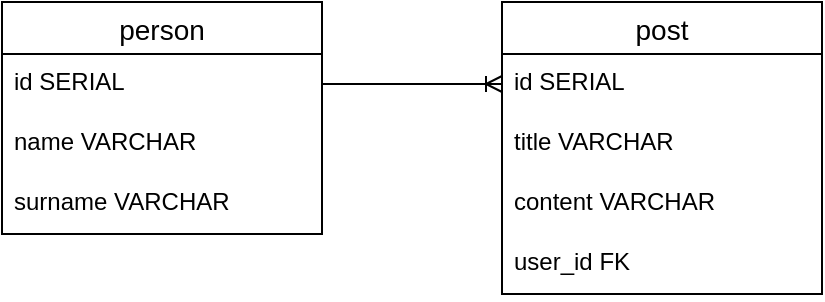 <mxfile version="24.6.4" type="device">
  <diagram name="Страница — 1" id="qQwiZ-Ja1m6PMSccQQej">
    <mxGraphModel dx="637" dy="431" grid="1" gridSize="10" guides="1" tooltips="1" connect="1" arrows="1" fold="1" page="1" pageScale="1" pageWidth="827" pageHeight="1169" math="0" shadow="0">
      <root>
        <mxCell id="0" />
        <mxCell id="1" parent="0" />
        <mxCell id="trlUAsuOdXhWwWujijbg-1" value="post" style="swimlane;fontStyle=0;childLayout=stackLayout;horizontal=1;startSize=26;horizontalStack=0;resizeParent=1;resizeParentMax=0;resizeLast=0;collapsible=1;marginBottom=0;align=center;fontSize=14;" vertex="1" parent="1">
          <mxGeometry x="360" y="120" width="160" height="146" as="geometry" />
        </mxCell>
        <mxCell id="trlUAsuOdXhWwWujijbg-2" value="id SERIAL" style="text;strokeColor=none;fillColor=none;spacingLeft=4;spacingRight=4;overflow=hidden;rotatable=0;points=[[0,0.5],[1,0.5]];portConstraint=eastwest;fontSize=12;whiteSpace=wrap;html=1;" vertex="1" parent="trlUAsuOdXhWwWujijbg-1">
          <mxGeometry y="26" width="160" height="30" as="geometry" />
        </mxCell>
        <mxCell id="trlUAsuOdXhWwWujijbg-3" value="title VARCHAR" style="text;strokeColor=none;fillColor=none;spacingLeft=4;spacingRight=4;overflow=hidden;rotatable=0;points=[[0,0.5],[1,0.5]];portConstraint=eastwest;fontSize=12;whiteSpace=wrap;html=1;" vertex="1" parent="trlUAsuOdXhWwWujijbg-1">
          <mxGeometry y="56" width="160" height="30" as="geometry" />
        </mxCell>
        <mxCell id="trlUAsuOdXhWwWujijbg-4" value="content VARCHAR" style="text;strokeColor=none;fillColor=none;spacingLeft=4;spacingRight=4;overflow=hidden;rotatable=0;points=[[0,0.5],[1,0.5]];portConstraint=eastwest;fontSize=12;whiteSpace=wrap;html=1;" vertex="1" parent="trlUAsuOdXhWwWujijbg-1">
          <mxGeometry y="86" width="160" height="30" as="geometry" />
        </mxCell>
        <mxCell id="trlUAsuOdXhWwWujijbg-5" value="user_id FK" style="text;strokeColor=none;fillColor=none;spacingLeft=4;spacingRight=4;overflow=hidden;rotatable=0;points=[[0,0.5],[1,0.5]];portConstraint=eastwest;fontSize=12;whiteSpace=wrap;html=1;" vertex="1" parent="trlUAsuOdXhWwWujijbg-1">
          <mxGeometry y="116" width="160" height="30" as="geometry" />
        </mxCell>
        <mxCell id="trlUAsuOdXhWwWujijbg-6" value="person" style="swimlane;fontStyle=0;childLayout=stackLayout;horizontal=1;startSize=26;horizontalStack=0;resizeParent=1;resizeParentMax=0;resizeLast=0;collapsible=1;marginBottom=0;align=center;fontSize=14;" vertex="1" parent="1">
          <mxGeometry x="110" y="120" width="160" height="116" as="geometry" />
        </mxCell>
        <mxCell id="trlUAsuOdXhWwWujijbg-7" value="id SERIAL" style="text;strokeColor=none;fillColor=none;spacingLeft=4;spacingRight=4;overflow=hidden;rotatable=0;points=[[0,0.5],[1,0.5]];portConstraint=eastwest;fontSize=12;whiteSpace=wrap;html=1;" vertex="1" parent="trlUAsuOdXhWwWujijbg-6">
          <mxGeometry y="26" width="160" height="30" as="geometry" />
        </mxCell>
        <mxCell id="trlUAsuOdXhWwWujijbg-8" value="name VARCHAR" style="text;strokeColor=none;fillColor=none;spacingLeft=4;spacingRight=4;overflow=hidden;rotatable=0;points=[[0,0.5],[1,0.5]];portConstraint=eastwest;fontSize=12;whiteSpace=wrap;html=1;" vertex="1" parent="trlUAsuOdXhWwWujijbg-6">
          <mxGeometry y="56" width="160" height="30" as="geometry" />
        </mxCell>
        <mxCell id="trlUAsuOdXhWwWujijbg-9" value="surname VARCHAR" style="text;strokeColor=none;fillColor=none;spacingLeft=4;spacingRight=4;overflow=hidden;rotatable=0;points=[[0,0.5],[1,0.5]];portConstraint=eastwest;fontSize=12;whiteSpace=wrap;html=1;" vertex="1" parent="trlUAsuOdXhWwWujijbg-6">
          <mxGeometry y="86" width="160" height="30" as="geometry" />
        </mxCell>
        <mxCell id="trlUAsuOdXhWwWujijbg-10" value="" style="edgeStyle=entityRelationEdgeStyle;fontSize=12;html=1;endArrow=ERoneToMany;rounded=0;entryX=0;entryY=0.5;entryDx=0;entryDy=0;exitX=1;exitY=0.5;exitDx=0;exitDy=0;" edge="1" parent="1" source="trlUAsuOdXhWwWujijbg-7" target="trlUAsuOdXhWwWujijbg-2">
          <mxGeometry width="100" height="100" relative="1" as="geometry">
            <mxPoint x="280" y="180" as="sourcePoint" />
            <mxPoint x="380" y="90" as="targetPoint" />
          </mxGeometry>
        </mxCell>
      </root>
    </mxGraphModel>
  </diagram>
</mxfile>
